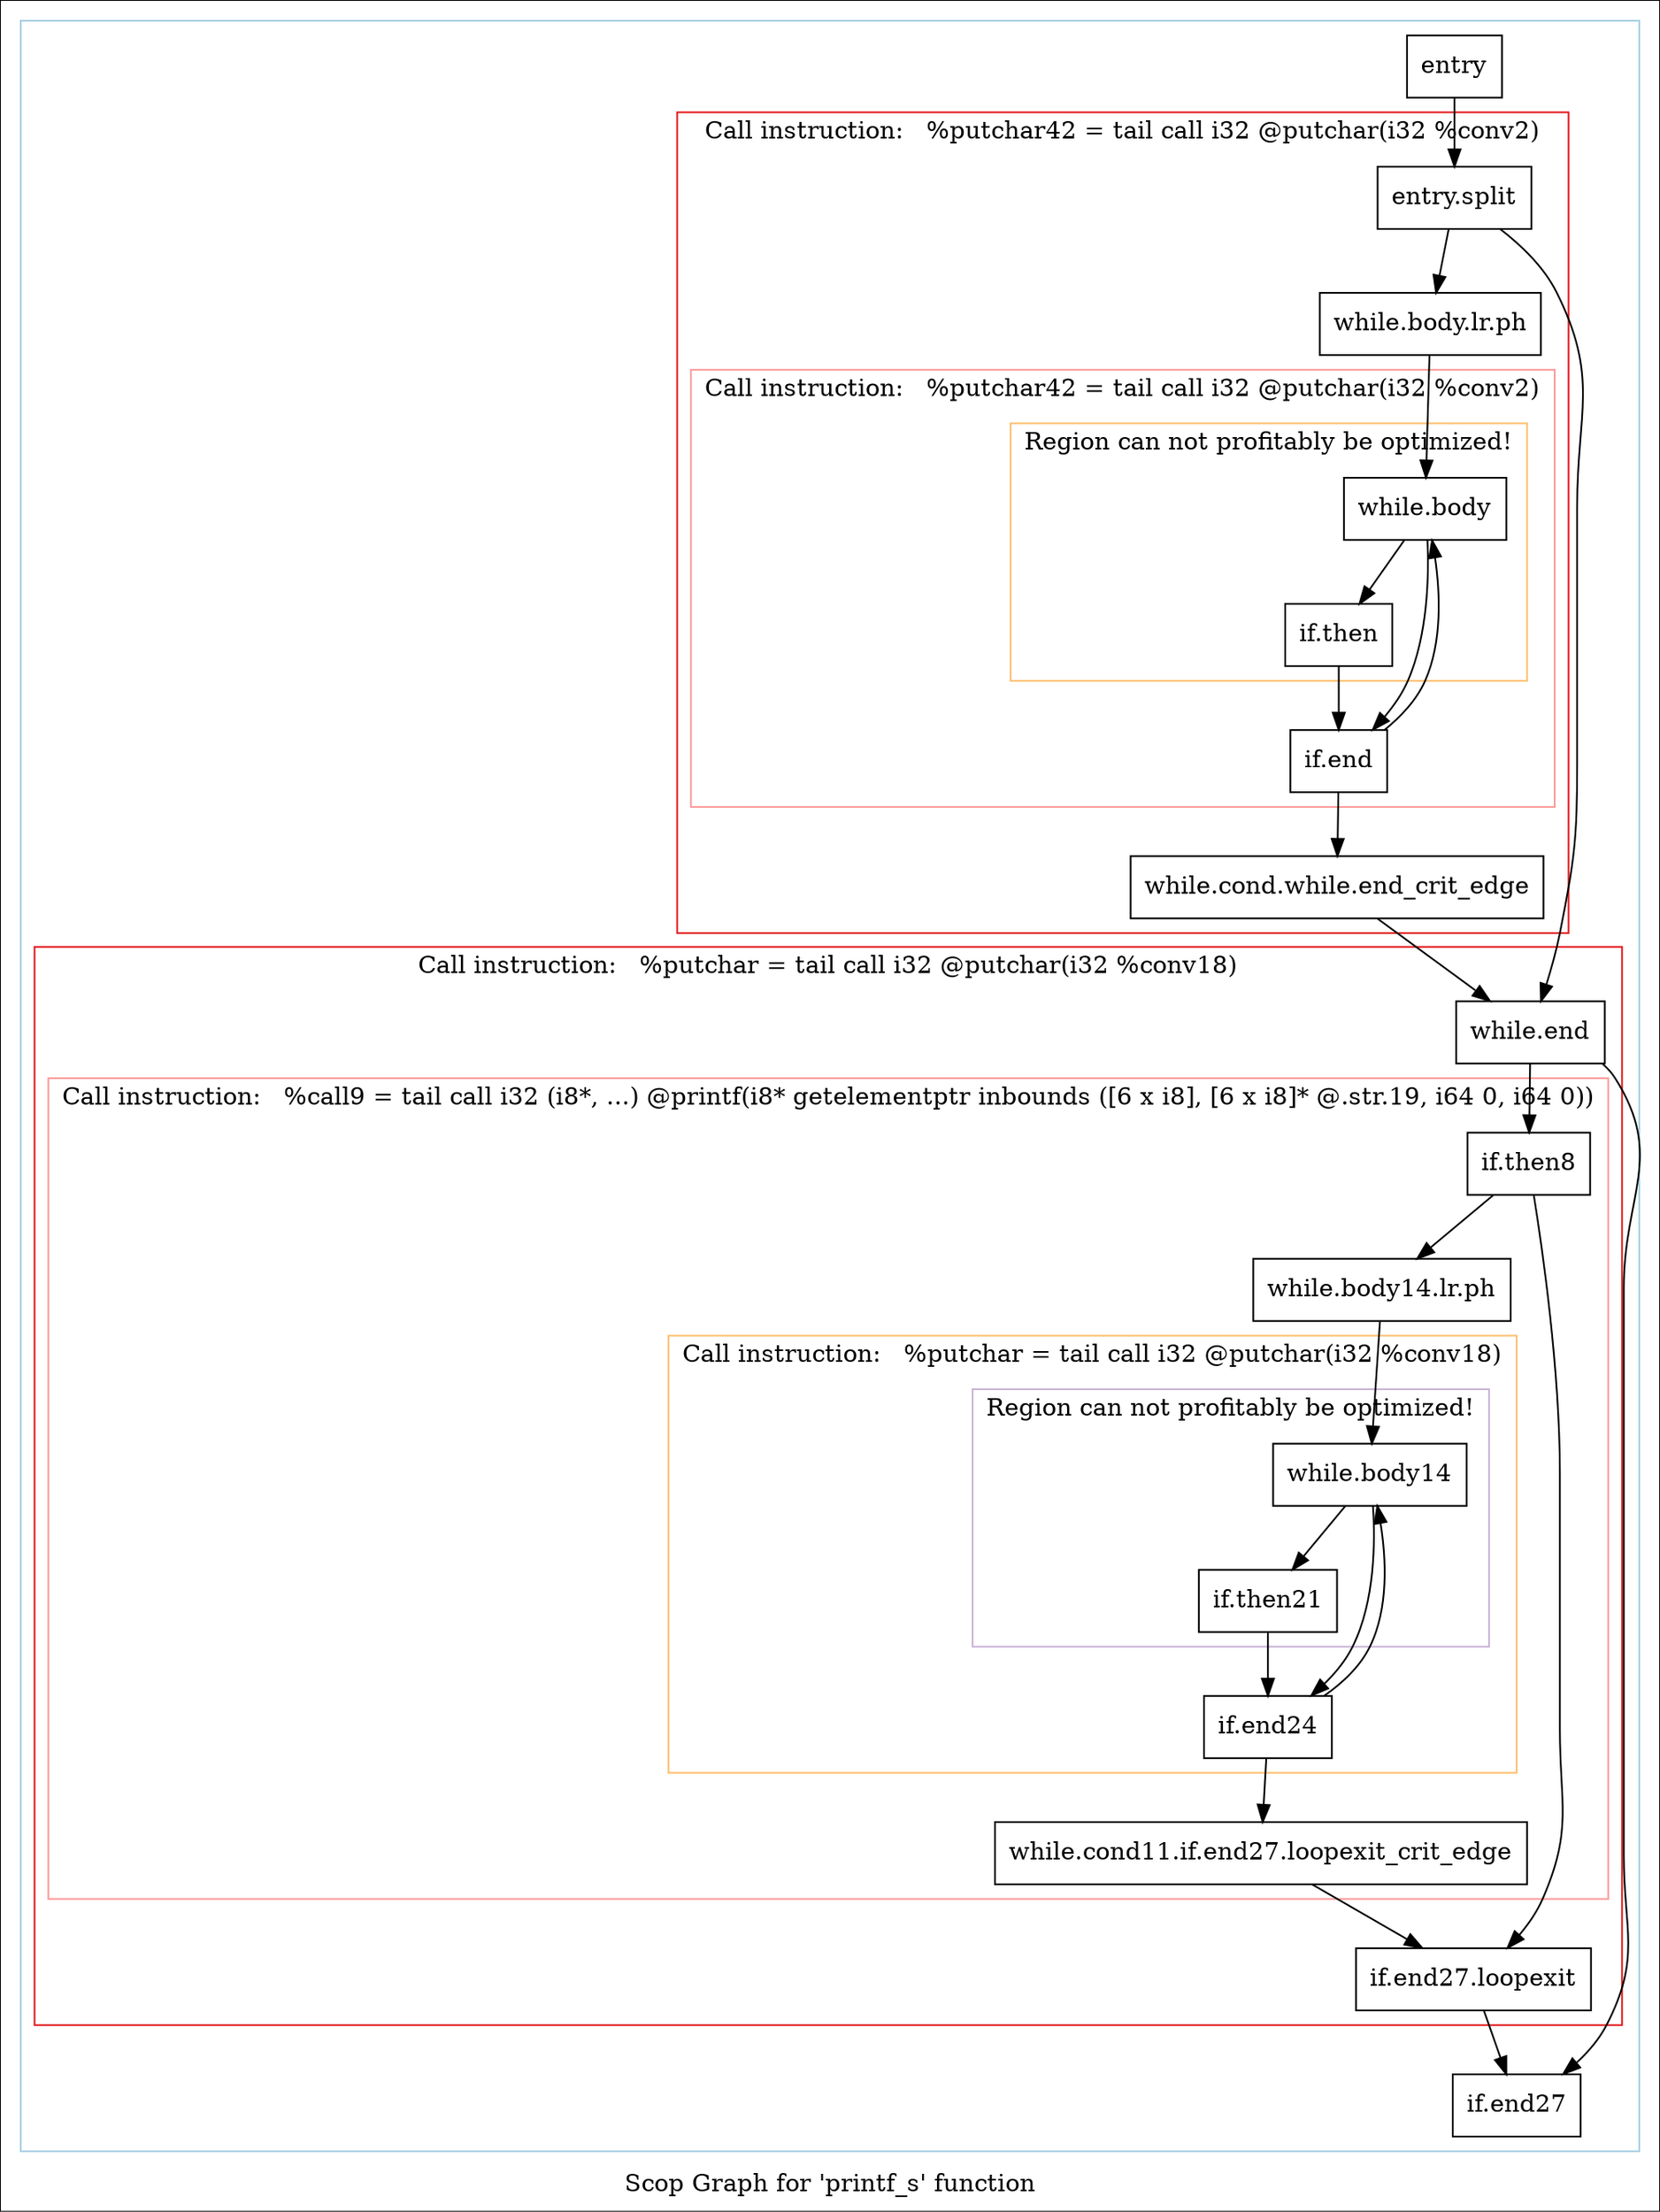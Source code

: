 digraph "Scop Graph for 'printf_s' function" {
	label="Scop Graph for 'printf_s' function";

	Node0xd1d93a0 [shape=record,label="{entry}"];
	Node0xd1d93a0 -> Node0xd2180e0;
	Node0xd2180e0 [shape=record,label="{entry.split}"];
	Node0xd2180e0 -> Node0xd2cfa80;
	Node0xd2180e0 -> Node0xd204200;
	Node0xd2cfa80 [shape=record,label="{while.end}"];
	Node0xd2cfa80 -> Node0xd1f3240;
	Node0xd2cfa80 -> Node0xd21dec0;
	Node0xd1f3240 [shape=record,label="{if.then8}"];
	Node0xd1f3240 -> Node0xd21c640;
	Node0xd1f3240 -> Node0xd1d4ec0;
	Node0xd21c640 [shape=record,label="{while.body14.lr.ph}"];
	Node0xd21c640 -> Node0xd1fec30;
	Node0xd1fec30 [shape=record,label="{while.body14}"];
	Node0xd1fec30 -> Node0xd20e0e0;
	Node0xd1fec30 -> Node0xd1eb9b0;
	Node0xd20e0e0 [shape=record,label="{if.then21}"];
	Node0xd20e0e0 -> Node0xd1eb9b0;
	Node0xd1eb9b0 [shape=record,label="{if.end24}"];
	Node0xd1eb9b0 -> Node0xd1fec30[constraint=false];
	Node0xd1eb9b0 -> Node0xd1eeb20;
	Node0xd1eeb20 [shape=record,label="{while.cond11.if.end27.loopexit_crit_edge}"];
	Node0xd1eeb20 -> Node0xd1d4ec0;
	Node0xd1d4ec0 [shape=record,label="{if.end27.loopexit}"];
	Node0xd1d4ec0 -> Node0xd21dec0;
	Node0xd21dec0 [shape=record,label="{if.end27}"];
	Node0xd204200 [shape=record,label="{while.body.lr.ph}"];
	Node0xd204200 -> Node0xd210040;
	Node0xd210040 [shape=record,label="{while.body}"];
	Node0xd210040 -> Node0xd01a820;
	Node0xd210040 -> Node0xd1d7d00;
	Node0xd01a820 [shape=record,label="{if.then}"];
	Node0xd01a820 -> Node0xd1d7d00;
	Node0xd1d7d00 [shape=record,label="{if.end}"];
	Node0xd1d7d00 -> Node0xd210040[constraint=false];
	Node0xd1d7d00 -> Node0xd1f2fe0;
	Node0xd1f2fe0 [shape=record,label="{while.cond.while.end_crit_edge}"];
	Node0xd1f2fe0 -> Node0xd2cfa80;
	colorscheme = "paired12"
        subgraph cluster_0xd21d2a0 {
          label = "";
          style = solid;
          color = 1
          subgraph cluster_0xd1dbc00 {
            label = "Call instruction:   %putchar42 = tail call i32 @putchar(i32 %conv2)";
            style = solid;
            color = 6
            subgraph cluster_0xd01a750 {
              label = "Call instruction:   %putchar42 = tail call i32 @putchar(i32 %conv2)";
              style = solid;
              color = 5
              subgraph cluster_0xd01a6d0 {
                label = "Region can not profitably be optimized!";
                style = solid;
                color = 7
                Node0xd210040;
                Node0xd01a820;
              }
              Node0xd1d7d00;
            }
            Node0xd2180e0;
            Node0xd204200;
            Node0xd1f2fe0;
          }
          subgraph cluster_0xd218010 {
            label = "Call instruction:   %putchar = tail call i32 @putchar(i32 %conv18)";
            style = solid;
            color = 6
            subgraph cluster_0xd217f90 {
              label = "Call instruction:   %call9 = tail call i32 (i8*, ...) @printf(i8* getelementptr inbounds ([6 x i8], [6 x i8]* @.str.19, i64 0, i64 0))";
              style = solid;
              color = 5
              subgraph cluster_0xd21d770 {
                label = "Call instruction:   %putchar = tail call i32 @putchar(i32 %conv18)";
                style = solid;
                color = 7
                subgraph cluster_0xd21d6f0 {
                  label = "Region can not profitably be optimized!";
                  style = solid;
                  color = 9
                  Node0xd1fec30;
                  Node0xd20e0e0;
                }
                Node0xd1eb9b0;
              }
              Node0xd1f3240;
              Node0xd21c640;
              Node0xd1eeb20;
            }
            Node0xd2cfa80;
            Node0xd1d4ec0;
          }
          Node0xd1d93a0;
          Node0xd21dec0;
        }
}
